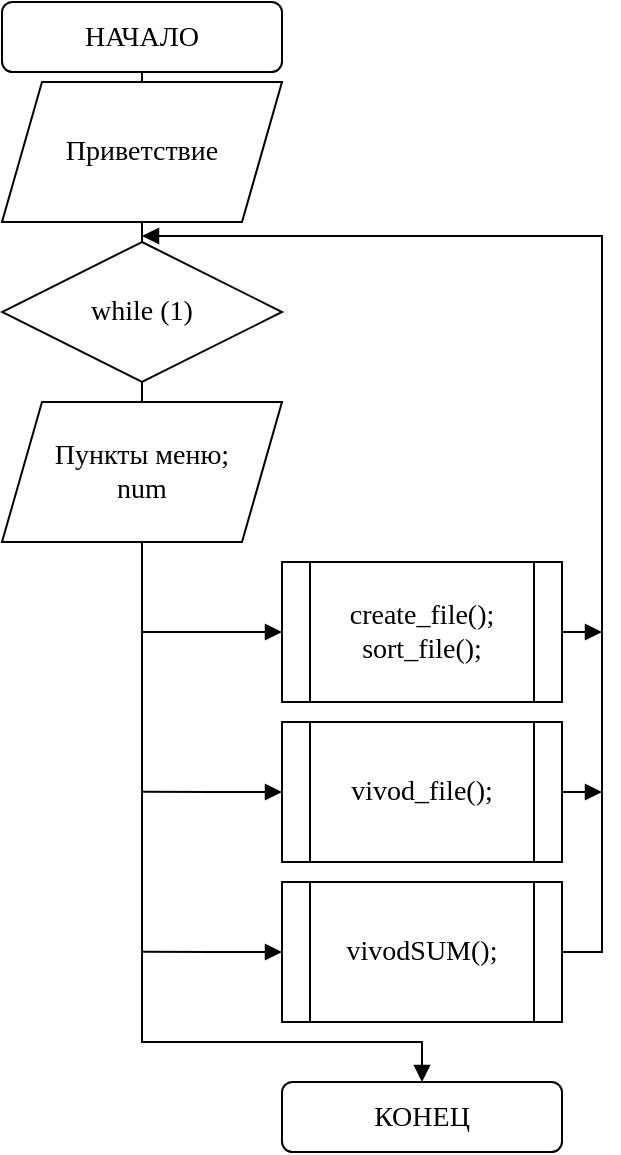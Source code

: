 <mxfile version="13.9.9" type="device" pages="5"><diagram id="556SXOO05Jb-X_faTXij" name="main"><mxGraphModel dx="525" dy="887" grid="1" gridSize="10" guides="1" tooltips="1" connect="1" arrows="1" fold="1" page="1" pageScale="1" pageWidth="827" pageHeight="1169" math="0" shadow="0"><root><mxCell id="0"/><mxCell id="1" parent="0"/><mxCell id="qlKjzsbiJu2JiPM2_DW--8" style="edgeStyle=orthogonalEdgeStyle;rounded=0;orthogonalLoop=1;jettySize=auto;html=1;exitX=0.5;exitY=1;exitDx=0;exitDy=0;entryX=0.5;entryY=0;entryDx=0;entryDy=0;endArrow=none;endFill=0;" edge="1" parent="1" source="qlKjzsbiJu2JiPM2_DW--1" target="qlKjzsbiJu2JiPM2_DW--3"><mxGeometry relative="1" as="geometry"/></mxCell><mxCell id="qlKjzsbiJu2JiPM2_DW--1" value="&lt;span style=&quot;font-family: &amp;#34;times new roman&amp;#34; ; font-size: 14px&quot;&gt;НАЧАЛО&lt;/span&gt;" style="rounded=1;whiteSpace=wrap;html=1;" vertex="1" parent="1"><mxGeometry x="260" y="40" width="140" height="35" as="geometry"/></mxCell><mxCell id="qlKjzsbiJu2JiPM2_DW--14" style="edgeStyle=orthogonalEdgeStyle;rounded=0;orthogonalLoop=1;jettySize=auto;html=1;exitX=0.5;exitY=1;exitDx=0;exitDy=0;entryX=0.5;entryY=0;entryDx=0;entryDy=0;endArrow=none;endFill=0;" edge="1" parent="1" source="qlKjzsbiJu2JiPM2_DW--3" target="qlKjzsbiJu2JiPM2_DW--6"><mxGeometry relative="1" as="geometry"/></mxCell><mxCell id="qlKjzsbiJu2JiPM2_DW--3" value="Приветствие" style="shape=parallelogram;perimeter=parallelogramPerimeter;whiteSpace=wrap;html=1;fixedSize=1;strokeWidth=1;fontFamily=Times New Roman;fontSize=14;" vertex="1" parent="1"><mxGeometry x="260" y="80" width="140" height="70" as="geometry"/></mxCell><mxCell id="qlKjzsbiJu2JiPM2_DW--16" style="edgeStyle=orthogonalEdgeStyle;rounded=0;orthogonalLoop=1;jettySize=auto;html=1;exitX=0.5;exitY=1;exitDx=0;exitDy=0;entryX=0.5;entryY=0;entryDx=0;entryDy=0;endArrow=none;endFill=0;" edge="1" parent="1" source="qlKjzsbiJu2JiPM2_DW--6" target="qlKjzsbiJu2JiPM2_DW--15"><mxGeometry relative="1" as="geometry"/></mxCell><mxCell id="qlKjzsbiJu2JiPM2_DW--6" value="while (1)" style="rhombus;whiteSpace=wrap;html=1;strokeWidth=1;fontFamily=Times New Roman;fontSize=14;" vertex="1" parent="1"><mxGeometry x="260" y="160" width="140" height="70" as="geometry"/></mxCell><mxCell id="qlKjzsbiJu2JiPM2_DW--17" style="edgeStyle=orthogonalEdgeStyle;rounded=0;orthogonalLoop=1;jettySize=auto;html=1;exitX=0.5;exitY=1;exitDx=0;exitDy=0;endArrow=block;endFill=1;entryX=0.5;entryY=0;entryDx=0;entryDy=0;" edge="1" parent="1" source="qlKjzsbiJu2JiPM2_DW--15" target="qlKjzsbiJu2JiPM2_DW--24"><mxGeometry relative="1" as="geometry"><mxPoint x="330" y="640" as="targetPoint"/><Array as="points"><mxPoint x="330" y="560"/><mxPoint x="470" y="560"/></Array></mxGeometry></mxCell><mxCell id="qlKjzsbiJu2JiPM2_DW--15" value="Пункты меню;&lt;br&gt;num" style="shape=parallelogram;perimeter=parallelogramPerimeter;whiteSpace=wrap;html=1;fixedSize=1;strokeWidth=1;fontFamily=Times New Roman;fontSize=14;" vertex="1" parent="1"><mxGeometry x="260" y="240" width="140" height="70" as="geometry"/></mxCell><mxCell id="qlKjzsbiJu2JiPM2_DW--21" style="edgeStyle=orthogonalEdgeStyle;rounded=0;orthogonalLoop=1;jettySize=auto;html=1;exitX=0;exitY=0.5;exitDx=0;exitDy=0;endArrow=none;endFill=0;startArrow=block;startFill=1;" edge="1" parent="1" source="qlKjzsbiJu2JiPM2_DW--19"><mxGeometry relative="1" as="geometry"><mxPoint x="330" y="355.0" as="targetPoint"/></mxGeometry></mxCell><mxCell id="qlKjzsbiJu2JiPM2_DW--30" style="edgeStyle=orthogonalEdgeStyle;rounded=0;orthogonalLoop=1;jettySize=auto;html=1;exitX=1;exitY=0.5;exitDx=0;exitDy=0;startArrow=none;startFill=0;endArrow=block;endFill=1;" edge="1" parent="1" source="qlKjzsbiJu2JiPM2_DW--19"><mxGeometry relative="1" as="geometry"><mxPoint x="560" y="355" as="targetPoint"/></mxGeometry></mxCell><mxCell id="qlKjzsbiJu2JiPM2_DW--19" value="create_file();&lt;br&gt;sort_file();" style="shape=process;whiteSpace=wrap;html=1;backgroundOutline=1;strokeWidth=1;fontFamily=Times New Roman;fontSize=14;" vertex="1" parent="1"><mxGeometry x="400.0" y="320" width="140" height="70" as="geometry"/></mxCell><mxCell id="qlKjzsbiJu2JiPM2_DW--26" style="edgeStyle=orthogonalEdgeStyle;rounded=0;orthogonalLoop=1;jettySize=auto;html=1;exitX=0;exitY=0.5;exitDx=0;exitDy=0;startArrow=block;startFill=1;endArrow=none;endFill=0;" edge="1" parent="1" source="qlKjzsbiJu2JiPM2_DW--22"><mxGeometry relative="1" as="geometry"><mxPoint x="330" y="434.897" as="targetPoint"/></mxGeometry></mxCell><mxCell id="qlKjzsbiJu2JiPM2_DW--29" style="edgeStyle=orthogonalEdgeStyle;rounded=0;orthogonalLoop=1;jettySize=auto;html=1;exitX=1;exitY=0.5;exitDx=0;exitDy=0;startArrow=none;startFill=0;endArrow=block;endFill=1;" edge="1" parent="1" source="qlKjzsbiJu2JiPM2_DW--22"><mxGeometry relative="1" as="geometry"><mxPoint x="560" y="435" as="targetPoint"/></mxGeometry></mxCell><mxCell id="qlKjzsbiJu2JiPM2_DW--22" value="vivod_file();" style="shape=process;whiteSpace=wrap;html=1;backgroundOutline=1;strokeWidth=1;fontFamily=Times New Roman;fontSize=14;" vertex="1" parent="1"><mxGeometry x="400.0" y="400" width="140" height="70" as="geometry"/></mxCell><mxCell id="qlKjzsbiJu2JiPM2_DW--27" style="edgeStyle=orthogonalEdgeStyle;rounded=0;orthogonalLoop=1;jettySize=auto;html=1;exitX=0;exitY=0.5;exitDx=0;exitDy=0;startArrow=block;startFill=1;endArrow=none;endFill=0;" edge="1" parent="1" source="qlKjzsbiJu2JiPM2_DW--23"><mxGeometry relative="1" as="geometry"><mxPoint x="330" y="514.897" as="targetPoint"/></mxGeometry></mxCell><mxCell id="qlKjzsbiJu2JiPM2_DW--28" style="edgeStyle=orthogonalEdgeStyle;rounded=0;orthogonalLoop=1;jettySize=auto;html=1;exitX=1;exitY=0.5;exitDx=0;exitDy=0;startArrow=none;startFill=0;endArrow=block;endFill=1;" edge="1" parent="1" source="qlKjzsbiJu2JiPM2_DW--23"><mxGeometry relative="1" as="geometry"><mxPoint x="330" y="157" as="targetPoint"/><Array as="points"><mxPoint x="560" y="515"/><mxPoint x="560" y="157"/></Array></mxGeometry></mxCell><mxCell id="qlKjzsbiJu2JiPM2_DW--23" value="vivodSUM();" style="shape=process;whiteSpace=wrap;html=1;backgroundOutline=1;strokeWidth=1;fontFamily=Times New Roman;fontSize=14;" vertex="1" parent="1"><mxGeometry x="400.0" y="480" width="140" height="70" as="geometry"/></mxCell><mxCell id="qlKjzsbiJu2JiPM2_DW--24" value="&lt;span style=&quot;font-family: &amp;#34;times new roman&amp;#34; ; font-size: 14px&quot;&gt;КОНЕЦ&lt;/span&gt;" style="rounded=1;whiteSpace=wrap;html=1;" vertex="1" parent="1"><mxGeometry x="400" y="580" width="140" height="35" as="geometry"/></mxCell></root></mxGraphModel></diagram><diagram id="dI6ZOpLXCbeLqaIiRqJi" name="сreate_file"><mxGraphModel dx="750" dy="1267" grid="1" gridSize="10" guides="1" tooltips="1" connect="1" arrows="1" fold="1" page="1" pageScale="1" pageWidth="827" pageHeight="1169" math="0" shadow="0"><root><mxCell id="yGlFEdZbCGOtS9l76mmm-0"/><mxCell id="yGlFEdZbCGOtS9l76mmm-1" parent="yGlFEdZbCGOtS9l76mmm-0"/><mxCell id="yGlFEdZbCGOtS9l76mmm-4" style="edgeStyle=orthogonalEdgeStyle;rounded=0;orthogonalLoop=1;jettySize=auto;html=1;exitX=0.5;exitY=1;exitDx=0;exitDy=0;entryX=0.5;entryY=0;entryDx=0;entryDy=0;startArrow=none;startFill=0;endArrow=none;endFill=0;" edge="1" parent="yGlFEdZbCGOtS9l76mmm-1" source="yGlFEdZbCGOtS9l76mmm-2" target="yGlFEdZbCGOtS9l76mmm-3"><mxGeometry relative="1" as="geometry"/></mxCell><mxCell id="yGlFEdZbCGOtS9l76mmm-2" value="&lt;span style=&quot;font-family: &amp;#34;times new roman&amp;#34; ; font-size: 14px&quot;&gt;create_file&lt;br&gt;НАЧАЛО&lt;/span&gt;" style="rounded=1;whiteSpace=wrap;html=1;" vertex="1" parent="yGlFEdZbCGOtS9l76mmm-1"><mxGeometry x="240" y="50" width="140" height="35" as="geometry"/></mxCell><mxCell id="yGlFEdZbCGOtS9l76mmm-6" style="edgeStyle=orthogonalEdgeStyle;rounded=0;orthogonalLoop=1;jettySize=auto;html=1;exitX=0.5;exitY=1;exitDx=0;exitDy=0;entryX=0.5;entryY=0;entryDx=0;entryDy=0;startArrow=none;startFill=0;endArrow=none;endFill=0;" edge="1" parent="yGlFEdZbCGOtS9l76mmm-1" source="yGlFEdZbCGOtS9l76mmm-3" target="yGlFEdZbCGOtS9l76mmm-5"><mxGeometry relative="1" as="geometry"/></mxCell><mxCell id="yGlFEdZbCGOtS9l76mmm-3" value="&lt;div&gt;FILE *fbin&amp;nbsp;&lt;span&gt;= fopen&lt;/span&gt;&lt;/div&gt;&lt;div&gt;&lt;span&gt;(&quot;ORDER.dat&quot;,&lt;/span&gt;&lt;/div&gt;&lt;div&gt;&lt;span&gt;&quot;wb&quot;);&lt;/span&gt;&lt;/div&gt;" style="shape=process;whiteSpace=wrap;html=1;backgroundOutline=1;strokeWidth=1;fontFamily=Times New Roman;fontSize=14;" vertex="1" parent="yGlFEdZbCGOtS9l76mmm-1"><mxGeometry x="240.0" y="90" width="140" height="70" as="geometry"/></mxCell><mxCell id="yGlFEdZbCGOtS9l76mmm-8" style="edgeStyle=orthogonalEdgeStyle;rounded=0;orthogonalLoop=1;jettySize=auto;html=1;exitX=0.5;exitY=1;exitDx=0;exitDy=0;entryX=0.5;entryY=0;entryDx=0;entryDy=0;startArrow=none;startFill=0;endArrow=none;endFill=0;" edge="1" parent="yGlFEdZbCGOtS9l76mmm-1" source="yGlFEdZbCGOtS9l76mmm-5" target="yGlFEdZbCGOtS9l76mmm-7"><mxGeometry relative="1" as="geometry"/></mxCell><mxCell id="yGlFEdZbCGOtS9l76mmm-5" value="while(1)" style="rhombus;whiteSpace=wrap;html=1;strokeWidth=1;fontFamily=Times New Roman;fontSize=14;" vertex="1" parent="yGlFEdZbCGOtS9l76mmm-1"><mxGeometry x="240" y="180" width="140" height="70" as="geometry"/></mxCell><mxCell id="yGlFEdZbCGOtS9l76mmm-15" style="edgeStyle=orthogonalEdgeStyle;rounded=0;orthogonalLoop=1;jettySize=auto;html=1;exitX=0;exitY=0.5;exitDx=0;exitDy=0;entryX=0.5;entryY=0;entryDx=0;entryDy=0;startArrow=none;startFill=0;endArrow=none;endFill=0;" edge="1" parent="yGlFEdZbCGOtS9l76mmm-1" source="yGlFEdZbCGOtS9l76mmm-7" target="yGlFEdZbCGOtS9l76mmm-11"><mxGeometry relative="1" as="geometry"/></mxCell><mxCell id="yGlFEdZbCGOtS9l76mmm-17" style="edgeStyle=orthogonalEdgeStyle;rounded=0;orthogonalLoop=1;jettySize=auto;html=1;exitX=1;exitY=0.5;exitDx=0;exitDy=0;startArrow=none;startFill=0;endArrow=none;endFill=0;" edge="1" parent="yGlFEdZbCGOtS9l76mmm-1" source="yGlFEdZbCGOtS9l76mmm-7" target="yGlFEdZbCGOtS9l76mmm-16"><mxGeometry relative="1" as="geometry"/></mxCell><mxCell id="yGlFEdZbCGOtS9l76mmm-7" value="продолжаем ввод?" style="rhombus;whiteSpace=wrap;html=1;strokeWidth=1;fontFamily=Times New Roman;fontSize=14;" vertex="1" parent="yGlFEdZbCGOtS9l76mmm-1"><mxGeometry x="240" y="260" width="140" height="70" as="geometry"/></mxCell><mxCell id="yGlFEdZbCGOtS9l76mmm-10" value="нет" style="text;html=1;align=center;verticalAlign=middle;resizable=0;points=[];autosize=1;fontSize=14;fontFamily=Times New Roman;" vertex="1" parent="yGlFEdZbCGOtS9l76mmm-1"><mxGeometry x="211" y="278" width="40" height="20" as="geometry"/></mxCell><mxCell id="yGlFEdZbCGOtS9l76mmm-13" style="edgeStyle=orthogonalEdgeStyle;rounded=0;orthogonalLoop=1;jettySize=auto;html=1;exitX=0.5;exitY=1;exitDx=0;exitDy=0;entryX=0.5;entryY=0;entryDx=0;entryDy=0;startArrow=none;startFill=0;endArrow=none;endFill=0;" edge="1" parent="yGlFEdZbCGOtS9l76mmm-1" source="yGlFEdZbCGOtS9l76mmm-11" target="yGlFEdZbCGOtS9l76mmm-12"><mxGeometry relative="1" as="geometry"/></mxCell><mxCell id="yGlFEdZbCGOtS9l76mmm-11" value="fclose(fbin);" style="shape=process;whiteSpace=wrap;html=1;backgroundOutline=1;strokeWidth=1;fontFamily=Times New Roman;fontSize=14;" vertex="1" parent="yGlFEdZbCGOtS9l76mmm-1"><mxGeometry x="120.0" y="320" width="140" height="70" as="geometry"/></mxCell><mxCell id="yGlFEdZbCGOtS9l76mmm-12" value="&lt;span style=&quot;font-family: &amp;#34;times new roman&amp;#34; ; font-size: 14px&quot;&gt;create_file&lt;/span&gt;&lt;br style=&quot;font-family: &amp;#34;times new roman&amp;#34; ; font-size: 14px&quot;&gt;&lt;span style=&quot;font-family: &amp;#34;times new roman&amp;#34; ; font-size: 14px&quot;&gt;КОНЕЦ&lt;/span&gt;" style="rounded=1;whiteSpace=wrap;html=1;" vertex="1" parent="yGlFEdZbCGOtS9l76mmm-1"><mxGeometry x="120" y="400" width="140" height="35" as="geometry"/></mxCell><mxCell id="yGlFEdZbCGOtS9l76mmm-19" style="edgeStyle=orthogonalEdgeStyle;rounded=0;orthogonalLoop=1;jettySize=auto;html=1;exitX=0.5;exitY=1;exitDx=0;exitDy=0;entryX=0.5;entryY=0;entryDx=0;entryDy=0;startArrow=none;startFill=0;endArrow=none;endFill=0;" edge="1" parent="yGlFEdZbCGOtS9l76mmm-1" source="yGlFEdZbCGOtS9l76mmm-16" target="yGlFEdZbCGOtS9l76mmm-18"><mxGeometry relative="1" as="geometry"/></mxCell><mxCell id="yGlFEdZbCGOtS9l76mmm-16" value="ввод элементов структуры" style="shape=parallelogram;perimeter=parallelogramPerimeter;whiteSpace=wrap;html=1;fixedSize=1;strokeWidth=1;fontFamily=Times New Roman;fontSize=14;" vertex="1" parent="yGlFEdZbCGOtS9l76mmm-1"><mxGeometry x="343" y="320" width="140" height="70" as="geometry"/></mxCell><mxCell id="yGlFEdZbCGOtS9l76mmm-21" style="edgeStyle=orthogonalEdgeStyle;rounded=0;orthogonalLoop=1;jettySize=auto;html=1;exitX=0.5;exitY=1;exitDx=0;exitDy=0;startArrow=none;startFill=0;endArrow=block;endFill=1;" edge="1" parent="yGlFEdZbCGOtS9l76mmm-1" source="yGlFEdZbCGOtS9l76mmm-18"><mxGeometry relative="1" as="geometry"><mxPoint x="310" y="170" as="targetPoint"/><Array as="points"><mxPoint x="413" y="476"/><mxPoint x="490" y="476"/><mxPoint x="490" y="170"/></Array></mxGeometry></mxCell><mxCell id="yGlFEdZbCGOtS9l76mmm-18" value="fwrite(&amp;amp;elem, sizeof(struct ORDER), 1, fbin);" style="shape=process;whiteSpace=wrap;html=1;backgroundOutline=1;strokeWidth=1;fontFamily=Times New Roman;fontSize=14;" vertex="1" parent="yGlFEdZbCGOtS9l76mmm-1"><mxGeometry x="343.0" y="400" width="140" height="70" as="geometry"/></mxCell><mxCell id="yGlFEdZbCGOtS9l76mmm-20" value="да" style="text;html=1;align=center;verticalAlign=middle;resizable=0;points=[];autosize=1;fontSize=14;fontFamily=Times New Roman;" vertex="1" parent="yGlFEdZbCGOtS9l76mmm-1"><mxGeometry x="371" y="277" width="30" height="20" as="geometry"/></mxCell></root></mxGraphModel></diagram><diagram id="5wfRt4j6shcUzMcFfXZE" name="vivod_file"><mxGraphModel dx="362" dy="612" grid="1" gridSize="10" guides="1" tooltips="1" connect="1" arrows="1" fold="1" page="1" pageScale="1" pageWidth="827" pageHeight="1169" math="0" shadow="0"><root><mxCell id="X6U6D0jsyCRiPUaVab0y-0"/><mxCell id="X6U6D0jsyCRiPUaVab0y-1" parent="X6U6D0jsyCRiPUaVab0y-0"/><mxCell id="8JjgZDGKJP1slzLpnaH9-2" style="edgeStyle=orthogonalEdgeStyle;rounded=0;orthogonalLoop=1;jettySize=auto;html=1;exitX=0.5;exitY=1;exitDx=0;exitDy=0;entryX=0.5;entryY=0;entryDx=0;entryDy=0;startArrow=none;startFill=0;endArrow=none;endFill=0;" edge="1" parent="X6U6D0jsyCRiPUaVab0y-1" source="X6U6D0jsyCRiPUaVab0y-3" target="8JjgZDGKJP1slzLpnaH9-0"><mxGeometry relative="1" as="geometry"/></mxCell><mxCell id="X6U6D0jsyCRiPUaVab0y-3" value="&lt;span style=&quot;font-family: &amp;#34;times new roman&amp;#34; ; font-size: 14px&quot;&gt;vivod_file&lt;br&gt;НАЧАЛО&lt;/span&gt;" style="rounded=1;whiteSpace=wrap;html=1;" vertex="1" parent="X6U6D0jsyCRiPUaVab0y-1"><mxGeometry x="150" y="110" width="140" height="35" as="geometry"/></mxCell><mxCell id="EhyG8fqa7PvzcvwW3fUK-1" style="edgeStyle=orthogonalEdgeStyle;rounded=0;orthogonalLoop=1;jettySize=auto;html=1;exitX=0.5;exitY=1;exitDx=0;exitDy=0;entryX=0.5;entryY=0;entryDx=0;entryDy=0;startArrow=none;startFill=0;endArrow=none;endFill=0;" edge="1" parent="X6U6D0jsyCRiPUaVab0y-1" source="8JjgZDGKJP1slzLpnaH9-0" target="EhyG8fqa7PvzcvwW3fUK-0"><mxGeometry relative="1" as="geometry"/></mxCell><mxCell id="8JjgZDGKJP1slzLpnaH9-0" value="FILE *fbin = fopen (&quot;ORDER.dat&quot;, &quot;rb&quot;);" style="shape=process;whiteSpace=wrap;html=1;backgroundOutline=1;strokeWidth=1;fontFamily=Times New Roman;fontSize=14;" vertex="1" parent="X6U6D0jsyCRiPUaVab0y-1"><mxGeometry x="150.0" y="150" width="140" height="70" as="geometry"/></mxCell><mxCell id="EhyG8fqa7PvzcvwW3fUK-4" style="edgeStyle=orthogonalEdgeStyle;rounded=0;orthogonalLoop=1;jettySize=auto;html=1;exitX=1;exitY=0.5;exitDx=0;exitDy=0;entryX=0.5;entryY=0;entryDx=0;entryDy=0;startArrow=none;startFill=0;endArrow=none;endFill=0;" edge="1" parent="X6U6D0jsyCRiPUaVab0y-1" source="EhyG8fqa7PvzcvwW3fUK-0" target="EhyG8fqa7PvzcvwW3fUK-3"><mxGeometry relative="1" as="geometry"/></mxCell><mxCell id="EhyG8fqa7PvzcvwW3fUK-5" style="edgeStyle=orthogonalEdgeStyle;rounded=0;orthogonalLoop=1;jettySize=auto;html=1;exitX=0.5;exitY=1;exitDx=0;exitDy=0;entryX=0.5;entryY=0;entryDx=0;entryDy=0;startArrow=none;startFill=0;endArrow=none;endFill=0;" edge="1" parent="X6U6D0jsyCRiPUaVab0y-1" source="EhyG8fqa7PvzcvwW3fUK-0" target="EhyG8fqa7PvzcvwW3fUK-2"><mxGeometry relative="1" as="geometry"/></mxCell><mxCell id="EhyG8fqa7PvzcvwW3fUK-0" value="&lt;font style=&quot;font-size: 10px&quot;&gt;while (fread(&amp;amp;elem, &lt;br&gt;sizeof(struct ORDER), 1, fbin) &lt;br&gt;!= NULL)&lt;/font&gt;" style="rhombus;whiteSpace=wrap;html=1;strokeWidth=1;fontFamily=Times New Roman;fontSize=14;" vertex="1" parent="X6U6D0jsyCRiPUaVab0y-1"><mxGeometry x="150" y="240" width="140" height="70" as="geometry"/></mxCell><mxCell id="EhyG8fqa7PvzcvwW3fUK-6" style="edgeStyle=orthogonalEdgeStyle;rounded=0;orthogonalLoop=1;jettySize=auto;html=1;exitX=0.5;exitY=1;exitDx=0;exitDy=0;startArrow=none;startFill=0;endArrow=block;endFill=1;" edge="1" parent="X6U6D0jsyCRiPUaVab0y-1" source="EhyG8fqa7PvzcvwW3fUK-2"><mxGeometry relative="1" as="geometry"><mxPoint x="220" y="230" as="targetPoint"/><Array as="points"><mxPoint x="220" y="400"/><mxPoint x="140" y="400"/><mxPoint x="140" y="230"/></Array></mxGeometry></mxCell><mxCell id="EhyG8fqa7PvzcvwW3fUK-2" value="&amp;nbsp; &amp;nbsp; (&quot;%-25s%-25s%i\n&quot;, elem.schet_plat, elem.schet_poluch, elem.sum)" style="shape=parallelogram;perimeter=parallelogramPerimeter;whiteSpace=wrap;html=1;fixedSize=1;strokeWidth=1;fontFamily=Times New Roman;fontSize=14;" vertex="1" parent="X6U6D0jsyCRiPUaVab0y-1"><mxGeometry x="150" y="320" width="140" height="70" as="geometry"/></mxCell><mxCell id="P3xj7ReGcRCqcgJ1h_YI-3" style="edgeStyle=orthogonalEdgeStyle;rounded=0;orthogonalLoop=1;jettySize=auto;html=1;exitX=0.5;exitY=1;exitDx=0;exitDy=0;entryX=0.5;entryY=0;entryDx=0;entryDy=0;startArrow=none;startFill=0;endArrow=none;endFill=0;" edge="1" parent="X6U6D0jsyCRiPUaVab0y-1" source="EhyG8fqa7PvzcvwW3fUK-3" target="P3xj7ReGcRCqcgJ1h_YI-2"><mxGeometry relative="1" as="geometry"/></mxCell><mxCell id="EhyG8fqa7PvzcvwW3fUK-3" value="fclose(fbin);" style="shape=process;whiteSpace=wrap;html=1;backgroundOutline=1;strokeWidth=1;fontFamily=Times New Roman;fontSize=14;" vertex="1" parent="X6U6D0jsyCRiPUaVab0y-1"><mxGeometry x="300.0" y="320" width="140" height="70" as="geometry"/></mxCell><mxCell id="P3xj7ReGcRCqcgJ1h_YI-0" value="да" style="text;html=1;align=center;verticalAlign=middle;resizable=0;points=[];autosize=1;fontSize=14;fontFamily=Times New Roman;" vertex="1" parent="X6U6D0jsyCRiPUaVab0y-1"><mxGeometry x="196" y="300" width="30" height="20" as="geometry"/></mxCell><mxCell id="P3xj7ReGcRCqcgJ1h_YI-1" value="нет" style="text;html=1;align=center;verticalAlign=middle;resizable=0;points=[];autosize=1;fontSize=14;fontFamily=Times New Roman;" vertex="1" parent="X6U6D0jsyCRiPUaVab0y-1"><mxGeometry x="279" y="259" width="40" height="20" as="geometry"/></mxCell><mxCell id="P3xj7ReGcRCqcgJ1h_YI-2" value="&lt;span style=&quot;font-family: &amp;#34;times new roman&amp;#34; ; font-size: 14px&quot;&gt;vivod_file&lt;br&gt;&lt;/span&gt;&lt;span style=&quot;font-family: &amp;#34;times new roman&amp;#34; ; font-size: 14px&quot;&gt;КОНЕЦ&lt;/span&gt;" style="rounded=1;whiteSpace=wrap;html=1;" vertex="1" parent="X6U6D0jsyCRiPUaVab0y-1"><mxGeometry x="300" y="400" width="140" height="35" as="geometry"/></mxCell></root></mxGraphModel></diagram><diagram id="8kN4N9v9xKoJh1ZjwYge" name="sort_file"><mxGraphModel dx="875" dy="1478" grid="1" gridSize="10" guides="1" tooltips="1" connect="1" arrows="1" fold="1" page="1" pageScale="1" pageWidth="827" pageHeight="1169" math="0" shadow="0"><root><mxCell id="g8jdWKIfGsKOmR86V1kV-0"/><mxCell id="g8jdWKIfGsKOmR86V1kV-1" parent="g8jdWKIfGsKOmR86V1kV-0"/><mxCell id="g8jdWKIfGsKOmR86V1kV-5" style="edgeStyle=orthogonalEdgeStyle;rounded=0;orthogonalLoop=1;jettySize=auto;html=1;exitX=0.5;exitY=1;exitDx=0;exitDy=0;entryX=0.5;entryY=0;entryDx=0;entryDy=0;startArrow=none;startFill=0;endArrow=none;endFill=0;" edge="1" parent="g8jdWKIfGsKOmR86V1kV-1" source="g8jdWKIfGsKOmR86V1kV-3" target="g8jdWKIfGsKOmR86V1kV-4"><mxGeometry relative="1" as="geometry"/></mxCell><mxCell id="g8jdWKIfGsKOmR86V1kV-3" value="&lt;font face=&quot;times new roman&quot;&gt;&lt;span style=&quot;font-size: 14px&quot;&gt;sort_file&lt;br&gt;НАЧАЛО&lt;br&gt;&lt;/span&gt;&lt;/font&gt;" style="rounded=1;whiteSpace=wrap;html=1;" vertex="1" parent="g8jdWKIfGsKOmR86V1kV-1"><mxGeometry x="160" y="10" width="140" height="35" as="geometry"/></mxCell><mxCell id="g8jdWKIfGsKOmR86V1kV-7" style="edgeStyle=orthogonalEdgeStyle;rounded=0;orthogonalLoop=1;jettySize=auto;html=1;exitX=0.5;exitY=1;exitDx=0;exitDy=0;entryX=0.5;entryY=0;entryDx=0;entryDy=0;startArrow=none;startFill=0;endArrow=none;endFill=0;" edge="1" parent="g8jdWKIfGsKOmR86V1kV-1" source="g8jdWKIfGsKOmR86V1kV-4" target="g8jdWKIfGsKOmR86V1kV-6"><mxGeometry relative="1" as="geometry"/></mxCell><mxCell id="g8jdWKIfGsKOmR86V1kV-4" value="FILE *fbin = fopen&lt;br&gt;(&quot;ORDER.dat&quot;, &quot;r+b&quot;);" style="shape=process;whiteSpace=wrap;html=1;backgroundOutline=1;strokeWidth=1;fontFamily=Times New Roman;fontSize=14;" vertex="1" parent="g8jdWKIfGsKOmR86V1kV-1"><mxGeometry x="160.0" y="52" width="140" height="70" as="geometry"/></mxCell><mxCell id="g8jdWKIfGsKOmR86V1kV-10" style="edgeStyle=orthogonalEdgeStyle;rounded=0;orthogonalLoop=1;jettySize=auto;html=1;exitX=0.5;exitY=1;exitDx=0;exitDy=0;entryX=0.5;entryY=0;entryDx=0;entryDy=0;startArrow=none;startFill=0;endArrow=none;endFill=0;" edge="1" parent="g8jdWKIfGsKOmR86V1kV-1" source="g8jdWKIfGsKOmR86V1kV-6" target="g8jdWKIfGsKOmR86V1kV-8"><mxGeometry relative="1" as="geometry"/></mxCell><mxCell id="g8jdWKIfGsKOmR86V1kV-6" value="fseek(fbin, 0, SEEK_END);" style="shape=process;whiteSpace=wrap;html=1;backgroundOutline=1;strokeWidth=1;fontFamily=Times New Roman;fontSize=14;" vertex="1" parent="g8jdWKIfGsKOmR86V1kV-1"><mxGeometry x="160.0" y="130" width="140" height="70" as="geometry"/></mxCell><mxCell id="g8jdWKIfGsKOmR86V1kV-11" style="edgeStyle=orthogonalEdgeStyle;rounded=0;orthogonalLoop=1;jettySize=auto;html=1;exitX=0.5;exitY=1;exitDx=0;exitDy=0;startArrow=none;startFill=0;endArrow=none;endFill=0;" edge="1" parent="g8jdWKIfGsKOmR86V1kV-1" source="g8jdWKIfGsKOmR86V1kV-8"><mxGeometry relative="1" as="geometry"><mxPoint x="230" y="290" as="targetPoint"/></mxGeometry></mxCell><mxCell id="g8jdWKIfGsKOmR86V1kV-8" value="&lt;div&gt;int lenFILE=ftell(fbin);&lt;/div&gt;&lt;div&gt;&lt;span&gt;&#9;&lt;/span&gt;&lt;/div&gt;&lt;div&gt;&lt;span&gt;&#9;&lt;/span&gt;int c = lenFILE / sizeof(struct ORDER);&lt;/div&gt;" style="rounded=0;whiteSpace=wrap;html=1;strokeWidth=1;fontFamily=Times New Roman;fontSize=14;" vertex="1" parent="g8jdWKIfGsKOmR86V1kV-1"><mxGeometry x="160" y="210" width="140" height="70" as="geometry"/></mxCell><mxCell id="FfikDJ4Z470UTM81V3qL-16" style="edgeStyle=orthogonalEdgeStyle;rounded=0;orthogonalLoop=1;jettySize=auto;html=1;exitX=1;exitY=0.5;exitDx=0;exitDy=0;entryX=0.5;entryY=0;entryDx=0;entryDy=0;startArrow=none;startFill=0;endArrow=block;endFill=1;" edge="1" parent="g8jdWKIfGsKOmR86V1kV-1" source="g8jdWKIfGsKOmR86V1kV-9" target="FfikDJ4Z470UTM81V3qL-13"><mxGeometry relative="1" as="geometry"/></mxCell><mxCell id="g8jdWKIfGsKOmR86V1kV-9" value="for (j = (c-1); j&amp;gt;0; j--)" style="shape=hexagon;perimeter=hexagonPerimeter2;whiteSpace=wrap;html=1;fixedSize=1;" vertex="1" parent="g8jdWKIfGsKOmR86V1kV-1"><mxGeometry x="160" y="290.0" width="140" height="70" as="geometry"/></mxCell><mxCell id="g8jdWKIfGsKOmR86V1kV-16" style="edgeStyle=orthogonalEdgeStyle;rounded=0;orthogonalLoop=1;jettySize=auto;html=1;exitX=0.5;exitY=1;exitDx=0;exitDy=0;entryX=0.5;entryY=0;entryDx=0;entryDy=0;startArrow=none;startFill=0;endArrow=none;endFill=0;" edge="1" parent="g8jdWKIfGsKOmR86V1kV-1" source="g8jdWKIfGsKOmR86V1kV-12" target="g8jdWKIfGsKOmR86V1kV-13"><mxGeometry relative="1" as="geometry"/></mxCell><mxCell id="FfikDJ4Z470UTM81V3qL-12" style="edgeStyle=orthogonalEdgeStyle;rounded=0;orthogonalLoop=1;jettySize=auto;html=1;exitX=1;exitY=0.5;exitDx=0;exitDy=0;entryX=0;entryY=0.5;entryDx=0;entryDy=0;startArrow=none;startFill=0;endArrow=block;endFill=1;" edge="1" parent="g8jdWKIfGsKOmR86V1kV-1" source="g8jdWKIfGsKOmR86V1kV-12" target="g8jdWKIfGsKOmR86V1kV-9"><mxGeometry relative="1" as="geometry"><Array as="points"><mxPoint x="320" y="405"/><mxPoint x="320" y="680"/><mxPoint x="420" y="680"/><mxPoint x="420" y="1000"/><mxPoint x="240" y="1000"/><mxPoint x="240" y="780"/><mxPoint x="130" y="780"/><mxPoint x="130" y="325"/></Array></mxGeometry></mxCell><mxCell id="g8jdWKIfGsKOmR86V1kV-12" value="for (i=0; i&amp;lt;j; i++)" style="shape=hexagon;perimeter=hexagonPerimeter2;whiteSpace=wrap;html=1;fixedSize=1;" vertex="1" parent="g8jdWKIfGsKOmR86V1kV-1"><mxGeometry x="160" y="370.0" width="140" height="70" as="geometry"/></mxCell><mxCell id="g8jdWKIfGsKOmR86V1kV-17" style="edgeStyle=orthogonalEdgeStyle;rounded=0;orthogonalLoop=1;jettySize=auto;html=1;exitX=0.5;exitY=1;exitDx=0;exitDy=0;entryX=0.5;entryY=0;entryDx=0;entryDy=0;startArrow=none;startFill=0;endArrow=none;endFill=0;" edge="1" parent="g8jdWKIfGsKOmR86V1kV-1" source="g8jdWKIfGsKOmR86V1kV-13" target="g8jdWKIfGsKOmR86V1kV-14"><mxGeometry relative="1" as="geometry"/></mxCell><mxCell id="g8jdWKIfGsKOmR86V1kV-13" value="fseek (fbin, i*sizeof(struct ORDER), SEEK_SET);" style="shape=process;whiteSpace=wrap;html=1;backgroundOutline=1;strokeWidth=1;fontFamily=Times New Roman;fontSize=14;" vertex="1" parent="g8jdWKIfGsKOmR86V1kV-1"><mxGeometry x="160.0" y="450" width="140" height="70" as="geometry"/></mxCell><mxCell id="g8jdWKIfGsKOmR86V1kV-18" style="edgeStyle=orthogonalEdgeStyle;rounded=0;orthogonalLoop=1;jettySize=auto;html=1;exitX=0.5;exitY=1;exitDx=0;exitDy=0;entryX=0.5;entryY=0;entryDx=0;entryDy=0;startArrow=none;startFill=0;endArrow=none;endFill=0;" edge="1" parent="g8jdWKIfGsKOmR86V1kV-1" source="g8jdWKIfGsKOmR86V1kV-14" target="g8jdWKIfGsKOmR86V1kV-15"><mxGeometry relative="1" as="geometry"/></mxCell><mxCell id="g8jdWKIfGsKOmR86V1kV-14" value="fread(&amp;amp;elem1, sizeof(struct ORDER), 1, fbin);" style="shape=process;whiteSpace=wrap;html=1;backgroundOutline=1;strokeWidth=1;fontFamily=Times New Roman;fontSize=14;" vertex="1" parent="g8jdWKIfGsKOmR86V1kV-1"><mxGeometry x="160.0" y="530" width="140" height="70" as="geometry"/></mxCell><mxCell id="FfikDJ4Z470UTM81V3qL-0" style="edgeStyle=orthogonalEdgeStyle;rounded=0;orthogonalLoop=1;jettySize=auto;html=1;exitX=0.5;exitY=1;exitDx=0;exitDy=0;entryX=0.5;entryY=0;entryDx=0;entryDy=0;startArrow=none;startFill=0;endArrow=none;endFill=0;" edge="1" parent="g8jdWKIfGsKOmR86V1kV-1" source="g8jdWKIfGsKOmR86V1kV-15" target="g8jdWKIfGsKOmR86V1kV-19"><mxGeometry relative="1" as="geometry"/></mxCell><mxCell id="g8jdWKIfGsKOmR86V1kV-15" value="fread(&amp;amp;elem2, sizeof(struct ORDER), 1, fbin);" style="shape=process;whiteSpace=wrap;html=1;backgroundOutline=1;strokeWidth=1;fontFamily=Times New Roman;fontSize=14;" vertex="1" parent="g8jdWKIfGsKOmR86V1kV-1"><mxGeometry x="160.0" y="610" width="140" height="70" as="geometry"/></mxCell><mxCell id="FfikDJ4Z470UTM81V3qL-6" style="edgeStyle=orthogonalEdgeStyle;rounded=0;orthogonalLoop=1;jettySize=auto;html=1;exitX=1;exitY=0.5;exitDx=0;exitDy=0;entryX=0.5;entryY=0;entryDx=0;entryDy=0;startArrow=none;startFill=0;endArrow=none;endFill=0;" edge="1" parent="g8jdWKIfGsKOmR86V1kV-1" source="g8jdWKIfGsKOmR86V1kV-19" target="FfikDJ4Z470UTM81V3qL-2"><mxGeometry relative="1" as="geometry"/></mxCell><mxCell id="FfikDJ4Z470UTM81V3qL-10" style="edgeStyle=orthogonalEdgeStyle;rounded=0;orthogonalLoop=1;jettySize=auto;html=1;exitX=0;exitY=0.5;exitDx=0;exitDy=0;startArrow=none;startFill=0;endArrow=block;endFill=1;" edge="1" parent="g8jdWKIfGsKOmR86V1kV-1" source="g8jdWKIfGsKOmR86V1kV-19"><mxGeometry relative="1" as="geometry"><mxPoint x="140" y="725" as="targetPoint"/></mxGeometry></mxCell><mxCell id="g8jdWKIfGsKOmR86V1kV-19" value="&lt;font style=&quot;font-size: 10px&quot;&gt;(strcmp(elem1.schet_plat, elem2.schet_plat) &amp;gt; 0)&lt;/font&gt;" style="rhombus;whiteSpace=wrap;html=1;strokeWidth=1;fontFamily=Times New Roman;fontSize=14;" vertex="1" parent="g8jdWKIfGsKOmR86V1kV-1"><mxGeometry x="160" y="690" width="140" height="70" as="geometry"/></mxCell><mxCell id="FfikDJ4Z470UTM81V3qL-7" style="edgeStyle=orthogonalEdgeStyle;rounded=0;orthogonalLoop=1;jettySize=auto;html=1;exitX=0.5;exitY=1;exitDx=0;exitDy=0;entryX=0.5;entryY=0;entryDx=0;entryDy=0;startArrow=none;startFill=0;endArrow=none;endFill=0;" edge="1" parent="g8jdWKIfGsKOmR86V1kV-1" source="FfikDJ4Z470UTM81V3qL-2" target="FfikDJ4Z470UTM81V3qL-4"><mxGeometry relative="1" as="geometry"/></mxCell><mxCell id="FfikDJ4Z470UTM81V3qL-2" value="fseek (fbin, i*sizeof(struct ORDER), SEEK_SET);" style="shape=process;whiteSpace=wrap;html=1;backgroundOutline=1;strokeWidth=1;fontFamily=Times New Roman;fontSize=14;" vertex="1" parent="g8jdWKIfGsKOmR86V1kV-1"><mxGeometry x="270.0" y="750" width="140" height="70" as="geometry"/></mxCell><mxCell id="FfikDJ4Z470UTM81V3qL-3" value="да" style="text;html=1;align=center;verticalAlign=middle;resizable=0;points=[];autosize=1;fontSize=14;fontFamily=Times New Roman;" vertex="1" parent="g8jdWKIfGsKOmR86V1kV-1"><mxGeometry x="291" y="707" width="30" height="20" as="geometry"/></mxCell><mxCell id="FfikDJ4Z470UTM81V3qL-8" style="edgeStyle=orthogonalEdgeStyle;rounded=0;orthogonalLoop=1;jettySize=auto;html=1;exitX=0.5;exitY=1;exitDx=0;exitDy=0;entryX=0.5;entryY=0;entryDx=0;entryDy=0;startArrow=none;startFill=0;endArrow=none;endFill=0;" edge="1" parent="g8jdWKIfGsKOmR86V1kV-1" source="FfikDJ4Z470UTM81V3qL-4" target="FfikDJ4Z470UTM81V3qL-5"><mxGeometry relative="1" as="geometry"/></mxCell><mxCell id="FfikDJ4Z470UTM81V3qL-4" value="fwrite(&amp;amp;elem2, sizeof(struct ORDER), 1, fbin);" style="shape=process;whiteSpace=wrap;html=1;backgroundOutline=1;strokeWidth=1;fontFamily=Times New Roman;fontSize=14;" vertex="1" parent="g8jdWKIfGsKOmR86V1kV-1"><mxGeometry x="270.0" y="830" width="140" height="70" as="geometry"/></mxCell><mxCell id="FfikDJ4Z470UTM81V3qL-9" style="edgeStyle=orthogonalEdgeStyle;rounded=0;orthogonalLoop=1;jettySize=auto;html=1;exitX=0.5;exitY=1;exitDx=0;exitDy=0;entryX=0;entryY=0.5;entryDx=0;entryDy=0;startArrow=none;startFill=0;endArrow=block;endFill=1;" edge="1" parent="g8jdWKIfGsKOmR86V1kV-1" source="FfikDJ4Z470UTM81V3qL-5" target="g8jdWKIfGsKOmR86V1kV-12"><mxGeometry relative="1" as="geometry"><Array as="points"><mxPoint x="340" y="990"/><mxPoint x="250" y="990"/><mxPoint x="250" y="770"/><mxPoint x="140" y="770"/><mxPoint x="140" y="405"/></Array></mxGeometry></mxCell><mxCell id="FfikDJ4Z470UTM81V3qL-5" value="fwrite(&amp;amp;elem1, sizeof(struct ORDER), 1, fbin);" style="shape=process;whiteSpace=wrap;html=1;backgroundOutline=1;strokeWidth=1;fontFamily=Times New Roman;fontSize=14;" vertex="1" parent="g8jdWKIfGsKOmR86V1kV-1"><mxGeometry x="270.0" y="910" width="140" height="70" as="geometry"/></mxCell><mxCell id="FfikDJ4Z470UTM81V3qL-15" style="edgeStyle=orthogonalEdgeStyle;rounded=0;orthogonalLoop=1;jettySize=auto;html=1;exitX=0.5;exitY=1;exitDx=0;exitDy=0;startArrow=none;startFill=0;endArrow=none;endFill=0;" edge="1" parent="g8jdWKIfGsKOmR86V1kV-1" source="FfikDJ4Z470UTM81V3qL-13" target="FfikDJ4Z470UTM81V3qL-14"><mxGeometry relative="1" as="geometry"/></mxCell><mxCell id="FfikDJ4Z470UTM81V3qL-13" value="fclose(fbin)" style="shape=process;whiteSpace=wrap;html=1;backgroundOutline=1;strokeWidth=1;fontFamily=Times New Roman;fontSize=14;" vertex="1" parent="g8jdWKIfGsKOmR86V1kV-1"><mxGeometry x="330.0" y="370" width="140" height="70" as="geometry"/></mxCell><mxCell id="FfikDJ4Z470UTM81V3qL-14" value="&lt;span style=&quot;font-family: &amp;#34;times new roman&amp;#34; ; font-size: 14px&quot;&gt;sort_file&lt;br&gt;&lt;/span&gt;&lt;span style=&quot;font-family: &amp;#34;times new roman&amp;#34; ; font-size: 14px&quot;&gt;КОНЕЦ&lt;/span&gt;" style="rounded=1;whiteSpace=wrap;html=1;" vertex="1" parent="g8jdWKIfGsKOmR86V1kV-1"><mxGeometry x="330" y="450" width="140" height="35" as="geometry"/></mxCell></root></mxGraphModel></diagram><diagram id="KZnLQ-0tGhS7NyhlcUCO" name="vivodSUM"><mxGraphModel dx="875" dy="1478" grid="1" gridSize="10" guides="1" tooltips="1" connect="1" arrows="1" fold="1" page="1" pageScale="1" pageWidth="827" pageHeight="1169" math="0" shadow="0"><root><mxCell id="AXQArx9YMGlv98A2FNnf-0"/><mxCell id="AXQArx9YMGlv98A2FNnf-1" parent="AXQArx9YMGlv98A2FNnf-0"/><mxCell id="AXQArx9YMGlv98A2FNnf-4" style="edgeStyle=orthogonalEdgeStyle;rounded=0;orthogonalLoop=1;jettySize=auto;html=1;exitX=0.5;exitY=1;exitDx=0;exitDy=0;entryX=0.5;entryY=0;entryDx=0;entryDy=0;startArrow=none;startFill=0;endArrow=none;endFill=0;" edge="1" parent="AXQArx9YMGlv98A2FNnf-1" source="AXQArx9YMGlv98A2FNnf-2" target="AXQArx9YMGlv98A2FNnf-3"><mxGeometry relative="1" as="geometry"/></mxCell><mxCell id="AXQArx9YMGlv98A2FNnf-2" value="&lt;font face=&quot;times new roman&quot;&gt;&lt;span style=&quot;font-size: 14px&quot;&gt;vivodSUM&lt;br&gt;НАЧАЛО&lt;/span&gt;&lt;/font&gt;" style="rounded=1;whiteSpace=wrap;html=1;" vertex="1" parent="AXQArx9YMGlv98A2FNnf-1"><mxGeometry x="120" y="180" width="140" height="35" as="geometry"/></mxCell><mxCell id="AXQArx9YMGlv98A2FNnf-7" style="edgeStyle=orthogonalEdgeStyle;rounded=0;orthogonalLoop=1;jettySize=auto;html=1;exitX=0.5;exitY=1;exitDx=0;exitDy=0;entryX=0.5;entryY=0;entryDx=0;entryDy=0;startArrow=none;startFill=0;endArrow=none;endFill=0;" edge="1" parent="AXQArx9YMGlv98A2FNnf-1" source="AXQArx9YMGlv98A2FNnf-3" target="AXQArx9YMGlv98A2FNnf-6"><mxGeometry relative="1" as="geometry"/></mxCell><mxCell id="AXQArx9YMGlv98A2FNnf-3" value="FILE *fbin =fopen (&quot;ORDER.dat&quot;, &quot;rb&quot;);" style="shape=process;whiteSpace=wrap;html=1;backgroundOutline=1;strokeWidth=1;fontFamily=Times New Roman;fontSize=14;" vertex="1" parent="AXQArx9YMGlv98A2FNnf-1"><mxGeometry x="120.0" y="220" width="140" height="70" as="geometry"/></mxCell><mxCell id="lLtnPGGtW3aKsSosW-3R-1" style="edgeStyle=orthogonalEdgeStyle;rounded=0;orthogonalLoop=1;jettySize=auto;html=1;exitX=0.5;exitY=1;exitDx=0;exitDy=0;entryX=0.5;entryY=0;entryDx=0;entryDy=0;startArrow=none;startFill=0;endArrow=none;endFill=0;" edge="1" parent="AXQArx9YMGlv98A2FNnf-1" source="AXQArx9YMGlv98A2FNnf-6" target="lLtnPGGtW3aKsSosW-3R-0"><mxGeometry relative="1" as="geometry"/></mxCell><mxCell id="AXQArx9YMGlv98A2FNnf-6" value="расчетный счет плательщика" style="shape=parallelogram;perimeter=parallelogramPerimeter;whiteSpace=wrap;html=1;fixedSize=1;strokeWidth=1;fontFamily=Times New Roman;fontSize=14;" vertex="1" parent="AXQArx9YMGlv98A2FNnf-1"><mxGeometry x="120" y="300" width="140" height="70" as="geometry"/></mxCell><mxCell id="lLtnPGGtW3aKsSosW-3R-3" style="edgeStyle=orthogonalEdgeStyle;rounded=0;orthogonalLoop=1;jettySize=auto;html=1;exitX=0.5;exitY=1;exitDx=0;exitDy=0;entryX=0.5;entryY=0;entryDx=0;entryDy=0;startArrow=none;startFill=0;endArrow=none;endFill=0;" edge="1" parent="AXQArx9YMGlv98A2FNnf-1" source="lLtnPGGtW3aKsSosW-3R-0" target="lLtnPGGtW3aKsSosW-3R-2"><mxGeometry relative="1" as="geometry"/></mxCell><mxCell id="lLtnPGGtW3aKsSosW-3R-18" style="edgeStyle=orthogonalEdgeStyle;rounded=0;orthogonalLoop=1;jettySize=auto;html=1;exitX=1;exitY=0.5;exitDx=0;exitDy=0;entryX=0.5;entryY=0;entryDx=0;entryDy=0;startArrow=none;startFill=0;endArrow=block;endFill=1;" edge="1" parent="AXQArx9YMGlv98A2FNnf-1" source="lLtnPGGtW3aKsSosW-3R-0" target="lLtnPGGtW3aKsSosW-3R-17"><mxGeometry relative="1" as="geometry"><Array as="points"><mxPoint x="310" y="425"/><mxPoint x="310" y="510"/><mxPoint x="420" y="510"/></Array></mxGeometry></mxCell><mxCell id="lLtnPGGtW3aKsSosW-3R-0" value="&lt;font style=&quot;font-size: 10px&quot;&gt;while (fread(&amp;amp;elem, &lt;br&gt;sizeof(struct ORDER), 1, fbin) &lt;br&gt;!= NULL)&lt;/font&gt;" style="rhombus;whiteSpace=wrap;html=1;strokeWidth=1;fontFamily=Times New Roman;fontSize=14;" vertex="1" parent="AXQArx9YMGlv98A2FNnf-1"><mxGeometry x="120" y="390" width="140" height="70" as="geometry"/></mxCell><mxCell id="lLtnPGGtW3aKsSosW-3R-5" style="edgeStyle=orthogonalEdgeStyle;rounded=0;orthogonalLoop=1;jettySize=auto;html=1;exitX=1;exitY=0.5;exitDx=0;exitDy=0;startArrow=none;startFill=0;endArrow=none;endFill=0;" edge="1" parent="AXQArx9YMGlv98A2FNnf-1" source="lLtnPGGtW3aKsSosW-3R-2" target="lLtnPGGtW3aKsSosW-3R-4"><mxGeometry relative="1" as="geometry"/></mxCell><mxCell id="lLtnPGGtW3aKsSosW-3R-13" style="edgeStyle=orthogonalEdgeStyle;rounded=0;orthogonalLoop=1;jettySize=auto;html=1;exitX=0;exitY=0.5;exitDx=0;exitDy=0;startArrow=none;startFill=0;endArrow=block;endFill=1;" edge="1" parent="AXQArx9YMGlv98A2FNnf-1" source="lLtnPGGtW3aKsSosW-3R-2"><mxGeometry relative="1" as="geometry"><mxPoint x="190" y="380" as="targetPoint"/><Array as="points"><mxPoint x="100" y="505"/><mxPoint x="100" y="380"/></Array></mxGeometry></mxCell><mxCell id="lLtnPGGtW3aKsSosW-3R-2" value="&lt;font style=&quot;font-size: 11px&quot;&gt;(strstr(elem.schet_plat,&lt;br&gt;schet))&lt;/font&gt;" style="rhombus;whiteSpace=wrap;html=1;strokeWidth=1;fontFamily=Times New Roman;fontSize=14;" vertex="1" parent="AXQArx9YMGlv98A2FNnf-1"><mxGeometry x="120" y="470" width="140" height="70" as="geometry"/></mxCell><mxCell id="lLtnPGGtW3aKsSosW-3R-10" style="edgeStyle=orthogonalEdgeStyle;rounded=0;orthogonalLoop=1;jettySize=auto;html=1;exitX=0.5;exitY=1;exitDx=0;exitDy=0;entryX=0.5;entryY=0;entryDx=0;entryDy=0;startArrow=none;startFill=0;endArrow=none;endFill=0;" edge="1" parent="AXQArx9YMGlv98A2FNnf-1" source="lLtnPGGtW3aKsSosW-3R-4" target="lLtnPGGtW3aKsSosW-3R-7"><mxGeometry relative="1" as="geometry"/></mxCell><mxCell id="lLtnPGGtW3aKsSosW-3R-4" value="elem.sum" style="shape=parallelogram;perimeter=parallelogramPerimeter;whiteSpace=wrap;html=1;fixedSize=1;strokeWidth=1;fontFamily=Times New Roman;fontSize=14;" vertex="1" parent="AXQArx9YMGlv98A2FNnf-1"><mxGeometry x="220" y="530" width="140" height="70" as="geometry"/></mxCell><mxCell id="lLtnPGGtW3aKsSosW-3R-6" value="да" style="text;html=1;align=center;verticalAlign=middle;resizable=0;points=[];autosize=1;fontSize=14;fontFamily=Times New Roman;" vertex="1" parent="AXQArx9YMGlv98A2FNnf-1"><mxGeometry x="250" y="487" width="30" height="20" as="geometry"/></mxCell><mxCell id="lLtnPGGtW3aKsSosW-3R-11" style="edgeStyle=orthogonalEdgeStyle;rounded=0;orthogonalLoop=1;jettySize=auto;html=1;exitX=0.5;exitY=1;exitDx=0;exitDy=0;entryX=0.5;entryY=0;entryDx=0;entryDy=0;startArrow=none;startFill=0;endArrow=none;endFill=0;" edge="1" parent="AXQArx9YMGlv98A2FNnf-1" source="lLtnPGGtW3aKsSosW-3R-7" target="lLtnPGGtW3aKsSosW-3R-9"><mxGeometry relative="1" as="geometry"/></mxCell><mxCell id="lLtnPGGtW3aKsSosW-3R-7" value="fclose(fbin)" style="shape=process;whiteSpace=wrap;html=1;backgroundOutline=1;strokeWidth=1;fontFamily=Times New Roman;fontSize=14;" vertex="1" parent="AXQArx9YMGlv98A2FNnf-1"><mxGeometry x="220.0" y="620" width="140" height="70" as="geometry"/></mxCell><mxCell id="lLtnPGGtW3aKsSosW-3R-9" value="&lt;span style=&quot;font-family: &amp;#34;times new roman&amp;#34; ; font-size: 14px&quot;&gt;vivodSUM&lt;br&gt;КОНЕЦ&lt;/span&gt;" style="rounded=1;whiteSpace=wrap;html=1;" vertex="1" parent="AXQArx9YMGlv98A2FNnf-1"><mxGeometry x="220" y="700" width="140" height="35" as="geometry"/></mxCell><mxCell id="lLtnPGGtW3aKsSosW-3R-16" value="нет" style="text;html=1;align=center;verticalAlign=middle;resizable=0;points=[];autosize=1;fontSize=14;fontFamily=Times New Roman;" vertex="1" parent="AXQArx9YMGlv98A2FNnf-1"><mxGeometry x="92" y="489" width="40" height="20" as="geometry"/></mxCell><mxCell id="lLtnPGGtW3aKsSosW-3R-19" style="edgeStyle=orthogonalEdgeStyle;rounded=0;orthogonalLoop=1;jettySize=auto;html=1;exitX=0.5;exitY=1;exitDx=0;exitDy=0;startArrow=none;startFill=0;endArrow=block;endFill=1;" edge="1" parent="AXQArx9YMGlv98A2FNnf-1" source="lLtnPGGtW3aKsSosW-3R-17"><mxGeometry relative="1" as="geometry"><mxPoint x="290" y="610" as="targetPoint"/><Array as="points"><mxPoint x="420" y="610"/></Array></mxGeometry></mxCell><mxCell id="lLtnPGGtW3aKsSosW-3R-17" value="Указанного счёта плательщика не существует" style="shape=parallelogram;perimeter=parallelogramPerimeter;whiteSpace=wrap;html=1;fixedSize=1;strokeWidth=1;fontFamily=Times New Roman;fontSize=14;" vertex="1" parent="AXQArx9YMGlv98A2FNnf-1"><mxGeometry x="350" y="530" width="140" height="70" as="geometry"/></mxCell><mxCell id="lLtnPGGtW3aKsSosW-3R-20" value="да" style="text;html=1;align=center;verticalAlign=middle;resizable=0;points=[];autosize=1;fontSize=14;fontFamily=Times New Roman;" vertex="1" parent="AXQArx9YMGlv98A2FNnf-1"><mxGeometry x="184" y="450" width="30" height="20" as="geometry"/></mxCell><mxCell id="lLtnPGGtW3aKsSosW-3R-22" value="нет" style="text;html=1;align=center;verticalAlign=middle;resizable=0;points=[];autosize=1;fontSize=14;fontFamily=Times New Roman;" vertex="1" parent="AXQArx9YMGlv98A2FNnf-1"><mxGeometry x="248" y="408" width="40" height="20" as="geometry"/></mxCell></root></mxGraphModel></diagram></mxfile>